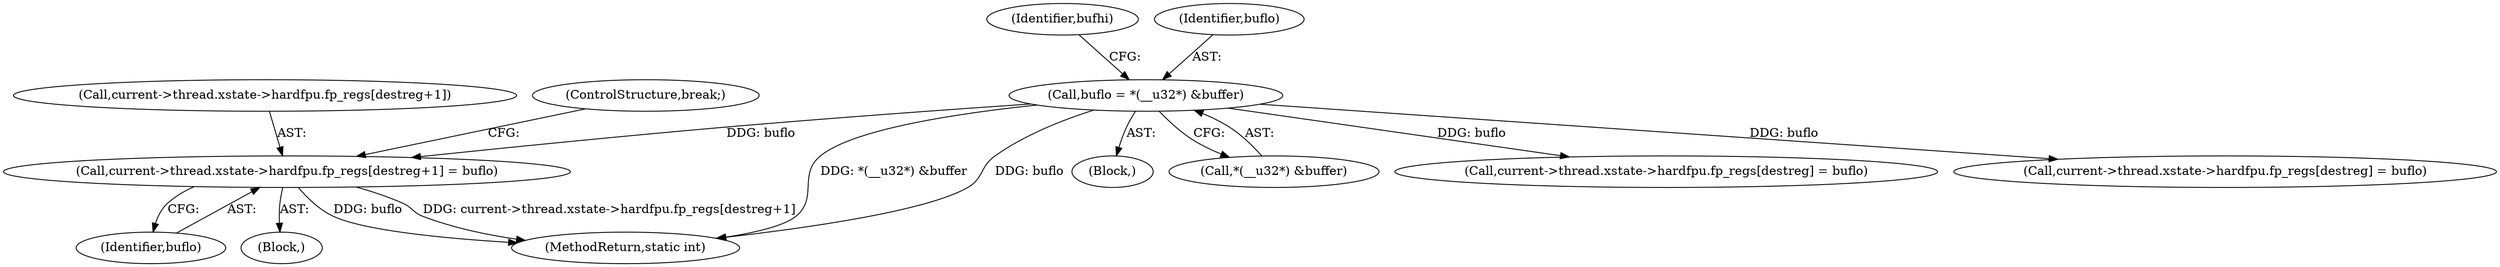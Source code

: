 digraph "0_linux_a8b0ca17b80e92faab46ee7179ba9e99ccb61233_24@API" {
"1000278" [label="(Call,current->thread.xstate->hardfpu.fp_regs[destreg+1] = buflo)"];
"1000197" [label="(Call,buflo = *(__u32*) &buffer)"];
"1000144" [label="(Block,)"];
"1000199" [label="(Call,*(__u32*) &buffer)"];
"1000235" [label="(Call,current->thread.xstate->hardfpu.fp_regs[destreg] = buflo)"];
"1000292" [label="(Identifier,buflo)"];
"1000217" [label="(Call,current->thread.xstate->hardfpu.fp_regs[destreg] = buflo)"];
"1000278" [label="(Call,current->thread.xstate->hardfpu.fp_regs[destreg+1] = buflo)"];
"1000205" [label="(Identifier,bufhi)"];
"1000264" [label="(Block,)"];
"1000315" [label="(MethodReturn,static int)"];
"1000198" [label="(Identifier,buflo)"];
"1000197" [label="(Call,buflo = *(__u32*) &buffer)"];
"1000279" [label="(Call,current->thread.xstate->hardfpu.fp_regs[destreg+1])"];
"1000293" [label="(ControlStructure,break;)"];
"1000278" -> "1000264"  [label="AST: "];
"1000278" -> "1000292"  [label="CFG: "];
"1000279" -> "1000278"  [label="AST: "];
"1000292" -> "1000278"  [label="AST: "];
"1000293" -> "1000278"  [label="CFG: "];
"1000278" -> "1000315"  [label="DDG: buflo"];
"1000278" -> "1000315"  [label="DDG: current->thread.xstate->hardfpu.fp_regs[destreg+1]"];
"1000197" -> "1000278"  [label="DDG: buflo"];
"1000197" -> "1000144"  [label="AST: "];
"1000197" -> "1000199"  [label="CFG: "];
"1000198" -> "1000197"  [label="AST: "];
"1000199" -> "1000197"  [label="AST: "];
"1000205" -> "1000197"  [label="CFG: "];
"1000197" -> "1000315"  [label="DDG: *(__u32*) &buffer"];
"1000197" -> "1000315"  [label="DDG: buflo"];
"1000197" -> "1000217"  [label="DDG: buflo"];
"1000197" -> "1000235"  [label="DDG: buflo"];
}
